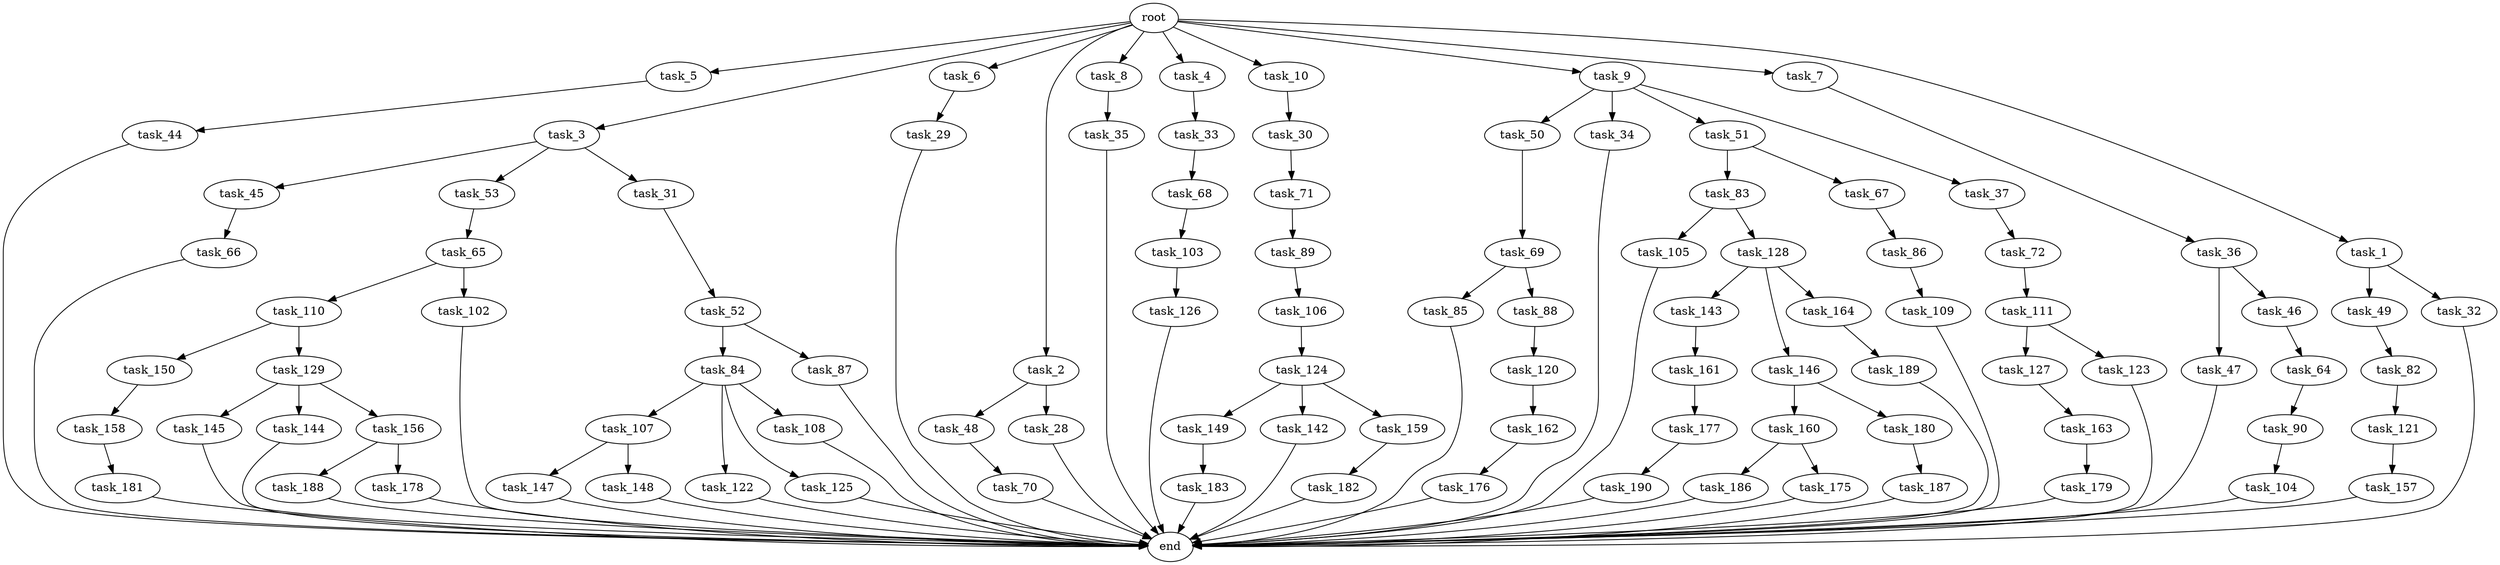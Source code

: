 digraph G {
  task_65 [size="54975581388.800003"];
  task_45 [size="85899345920.000000"];
  task_89 [size="42090679500.800003"];
  task_5 [size="102.400000"];
  task_47 [size="13743895347.200001"];
  task_3 [size="102.400000"];
  task_6 [size="102.400000"];
  task_30 [size="42090679500.800003"];
  task_2 [size="102.400000"];
  task_8 [size="102.400000"];
  task_150 [size="13743895347.200001"];
  task_44 [size="85899345920.000000"];
  task_163 [size="7730941132.800000"];
  task_69 [size="54975581388.800003"];
  task_53 [size="85899345920.000000"];
  task_84 [size="85899345920.000000"];
  task_49 [size="3435973836.800000"];
  task_187 [size="3435973836.800000"];
  task_86 [size="85899345920.000000"];
  task_145 [size="21474836480.000000"];
  task_82 [size="13743895347.200001"];
  task_177 [size="85899345920.000000"];
  task_144 [size="21474836480.000000"];
  task_33 [size="69578470195.199997"];
  task_189 [size="7730941132.800000"];
  task_71 [size="69578470195.199997"];
  task_160 [size="69578470195.199997"];
  task_105 [size="54975581388.800003"];
  task_48 [size="13743895347.200001"];
  task_4 [size="102.400000"];
  task_104 [size="42090679500.800003"];
  task_176 [size="69578470195.199997"];
  task_36 [size="69578470195.199997"];
  task_181 [size="13743895347.200001"];
  task_120 [size="30923764531.200001"];
  task_109 [size="69578470195.199997"];
  task_149 [size="54975581388.800003"];
  task_50 [size="30923764531.200001"];
  task_34 [size="30923764531.200001"];
  task_10 [size="102.400000"];
  task_161 [size="7730941132.800000"];
  task_127 [size="3435973836.800000"];
  task_83 [size="7730941132.800000"];
  task_147 [size="7730941132.800000"];
  task_103 [size="13743895347.200001"];
  task_110 [size="85899345920.000000"];
  task_9 [size="102.400000"];
  task_46 [size="13743895347.200001"];
  task_85 [size="85899345920.000000"];
  task_121 [size="3435973836.800000"];
  task_186 [size="85899345920.000000"];
  task_107 [size="3435973836.800000"];
  task_126 [size="7730941132.800000"];
  task_179 [size="30923764531.200001"];
  end [size="0.000000"];
  task_143 [size="42090679500.800003"];
  task_51 [size="30923764531.200001"];
  task_66 [size="21474836480.000000"];
  task_142 [size="54975581388.800003"];
  root [size="0.000000"];
  task_106 [size="30923764531.200001"];
  task_146 [size="42090679500.800003"];
  task_32 [size="3435973836.800000"];
  task_188 [size="7730941132.800000"];
  task_72 [size="13743895347.200001"];
  task_180 [size="69578470195.199997"];
  task_129 [size="13743895347.200001"];
  task_88 [size="85899345920.000000"];
  task_28 [size="13743895347.200001"];
  task_190 [size="7730941132.800000"];
  task_87 [size="85899345920.000000"];
  task_29 [size="54975581388.800003"];
  task_37 [size="30923764531.200001"];
  task_31 [size="85899345920.000000"];
  task_122 [size="3435973836.800000"];
  task_175 [size="85899345920.000000"];
  task_52 [size="3435973836.800000"];
  task_162 [size="3435973836.800000"];
  task_111 [size="13743895347.200001"];
  task_35 [size="69578470195.199997"];
  task_67 [size="7730941132.800000"];
  task_178 [size="7730941132.800000"];
  task_159 [size="54975581388.800003"];
  task_125 [size="3435973836.800000"];
  task_102 [size="85899345920.000000"];
  task_124 [size="54975581388.800003"];
  task_7 [size="102.400000"];
  task_157 [size="69578470195.199997"];
  task_164 [size="42090679500.800003"];
  task_90 [size="30923764531.200001"];
  task_156 [size="21474836480.000000"];
  task_128 [size="54975581388.800003"];
  task_148 [size="7730941132.800000"];
  task_1 [size="102.400000"];
  task_108 [size="3435973836.800000"];
  task_68 [size="21474836480.000000"];
  task_183 [size="42090679500.800003"];
  task_182 [size="85899345920.000000"];
  task_70 [size="13743895347.200001"];
  task_64 [size="42090679500.800003"];
  task_123 [size="3435973836.800000"];
  task_158 [size="3435973836.800000"];

  task_65 -> task_102 [size="838860800.000000"];
  task_65 -> task_110 [size="838860800.000000"];
  task_45 -> task_66 [size="209715200.000000"];
  task_89 -> task_106 [size="301989888.000000"];
  task_5 -> task_44 [size="838860800.000000"];
  task_47 -> end [size="1.000000"];
  task_3 -> task_53 [size="838860800.000000"];
  task_3 -> task_31 [size="838860800.000000"];
  task_3 -> task_45 [size="838860800.000000"];
  task_6 -> task_29 [size="536870912.000000"];
  task_30 -> task_71 [size="679477248.000000"];
  task_2 -> task_28 [size="134217728.000000"];
  task_2 -> task_48 [size="134217728.000000"];
  task_8 -> task_35 [size="679477248.000000"];
  task_150 -> task_158 [size="33554432.000000"];
  task_44 -> end [size="1.000000"];
  task_163 -> task_179 [size="301989888.000000"];
  task_69 -> task_88 [size="838860800.000000"];
  task_69 -> task_85 [size="838860800.000000"];
  task_53 -> task_65 [size="536870912.000000"];
  task_84 -> task_108 [size="33554432.000000"];
  task_84 -> task_125 [size="33554432.000000"];
  task_84 -> task_107 [size="33554432.000000"];
  task_84 -> task_122 [size="33554432.000000"];
  task_49 -> task_82 [size="134217728.000000"];
  task_187 -> end [size="1.000000"];
  task_86 -> task_109 [size="679477248.000000"];
  task_145 -> end [size="1.000000"];
  task_82 -> task_121 [size="33554432.000000"];
  task_177 -> task_190 [size="75497472.000000"];
  task_144 -> end [size="1.000000"];
  task_33 -> task_68 [size="209715200.000000"];
  task_189 -> end [size="1.000000"];
  task_71 -> task_89 [size="411041792.000000"];
  task_160 -> task_186 [size="838860800.000000"];
  task_160 -> task_175 [size="838860800.000000"];
  task_105 -> end [size="1.000000"];
  task_48 -> task_70 [size="134217728.000000"];
  task_4 -> task_33 [size="679477248.000000"];
  task_104 -> end [size="1.000000"];
  task_176 -> end [size="1.000000"];
  task_36 -> task_47 [size="134217728.000000"];
  task_36 -> task_46 [size="134217728.000000"];
  task_181 -> end [size="1.000000"];
  task_120 -> task_162 [size="33554432.000000"];
  task_109 -> end [size="1.000000"];
  task_149 -> task_183 [size="411041792.000000"];
  task_50 -> task_69 [size="536870912.000000"];
  task_34 -> end [size="1.000000"];
  task_10 -> task_30 [size="411041792.000000"];
  task_161 -> task_177 [size="838860800.000000"];
  task_127 -> task_163 [size="75497472.000000"];
  task_83 -> task_105 [size="536870912.000000"];
  task_83 -> task_128 [size="536870912.000000"];
  task_147 -> end [size="1.000000"];
  task_103 -> task_126 [size="75497472.000000"];
  task_110 -> task_150 [size="134217728.000000"];
  task_110 -> task_129 [size="134217728.000000"];
  task_9 -> task_50 [size="301989888.000000"];
  task_9 -> task_34 [size="301989888.000000"];
  task_9 -> task_51 [size="301989888.000000"];
  task_9 -> task_37 [size="301989888.000000"];
  task_46 -> task_64 [size="411041792.000000"];
  task_85 -> end [size="1.000000"];
  task_121 -> task_157 [size="679477248.000000"];
  task_186 -> end [size="1.000000"];
  task_107 -> task_148 [size="75497472.000000"];
  task_107 -> task_147 [size="75497472.000000"];
  task_126 -> end [size="1.000000"];
  task_179 -> end [size="1.000000"];
  task_143 -> task_161 [size="75497472.000000"];
  task_51 -> task_83 [size="75497472.000000"];
  task_51 -> task_67 [size="75497472.000000"];
  task_66 -> end [size="1.000000"];
  task_142 -> end [size="1.000000"];
  root -> task_8 [size="1.000000"];
  root -> task_9 [size="1.000000"];
  root -> task_3 [size="1.000000"];
  root -> task_7 [size="1.000000"];
  root -> task_6 [size="1.000000"];
  root -> task_1 [size="1.000000"];
  root -> task_10 [size="1.000000"];
  root -> task_5 [size="1.000000"];
  root -> task_2 [size="1.000000"];
  root -> task_4 [size="1.000000"];
  task_106 -> task_124 [size="536870912.000000"];
  task_146 -> task_160 [size="679477248.000000"];
  task_146 -> task_180 [size="679477248.000000"];
  task_32 -> end [size="1.000000"];
  task_188 -> end [size="1.000000"];
  task_72 -> task_111 [size="134217728.000000"];
  task_180 -> task_187 [size="33554432.000000"];
  task_129 -> task_145 [size="209715200.000000"];
  task_129 -> task_156 [size="209715200.000000"];
  task_129 -> task_144 [size="209715200.000000"];
  task_88 -> task_120 [size="301989888.000000"];
  task_28 -> end [size="1.000000"];
  task_190 -> end [size="1.000000"];
  task_87 -> end [size="1.000000"];
  task_29 -> end [size="1.000000"];
  task_37 -> task_72 [size="134217728.000000"];
  task_31 -> task_52 [size="33554432.000000"];
  task_122 -> end [size="1.000000"];
  task_175 -> end [size="1.000000"];
  task_52 -> task_84 [size="838860800.000000"];
  task_52 -> task_87 [size="838860800.000000"];
  task_162 -> task_176 [size="679477248.000000"];
  task_111 -> task_123 [size="33554432.000000"];
  task_111 -> task_127 [size="33554432.000000"];
  task_35 -> end [size="1.000000"];
  task_67 -> task_86 [size="838860800.000000"];
  task_178 -> end [size="1.000000"];
  task_159 -> task_182 [size="838860800.000000"];
  task_125 -> end [size="1.000000"];
  task_102 -> end [size="1.000000"];
  task_124 -> task_159 [size="536870912.000000"];
  task_124 -> task_142 [size="536870912.000000"];
  task_124 -> task_149 [size="536870912.000000"];
  task_7 -> task_36 [size="679477248.000000"];
  task_157 -> end [size="1.000000"];
  task_164 -> task_189 [size="75497472.000000"];
  task_90 -> task_104 [size="411041792.000000"];
  task_156 -> task_188 [size="75497472.000000"];
  task_156 -> task_178 [size="75497472.000000"];
  task_128 -> task_164 [size="411041792.000000"];
  task_128 -> task_146 [size="411041792.000000"];
  task_128 -> task_143 [size="411041792.000000"];
  task_148 -> end [size="1.000000"];
  task_1 -> task_49 [size="33554432.000000"];
  task_1 -> task_32 [size="33554432.000000"];
  task_108 -> end [size="1.000000"];
  task_68 -> task_103 [size="134217728.000000"];
  task_183 -> end [size="1.000000"];
  task_182 -> end [size="1.000000"];
  task_70 -> end [size="1.000000"];
  task_64 -> task_90 [size="301989888.000000"];
  task_123 -> end [size="1.000000"];
  task_158 -> task_181 [size="134217728.000000"];
}
